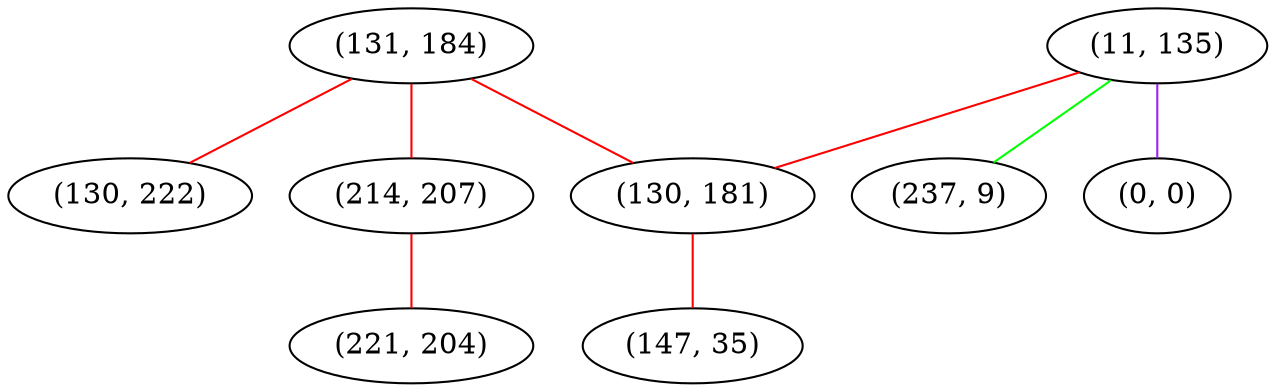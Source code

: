 graph "" {
"(131, 184)";
"(11, 135)";
"(0, 0)";
"(130, 181)";
"(130, 222)";
"(214, 207)";
"(221, 204)";
"(147, 35)";
"(237, 9)";
"(131, 184)" -- "(130, 181)"  [color=red, key=0, weight=1];
"(131, 184)" -- "(130, 222)"  [color=red, key=0, weight=1];
"(131, 184)" -- "(214, 207)"  [color=red, key=0, weight=1];
"(11, 135)" -- "(237, 9)"  [color=green, key=0, weight=2];
"(11, 135)" -- "(130, 181)"  [color=red, key=0, weight=1];
"(11, 135)" -- "(0, 0)"  [color=purple, key=0, weight=4];
"(130, 181)" -- "(147, 35)"  [color=red, key=0, weight=1];
"(214, 207)" -- "(221, 204)"  [color=red, key=0, weight=1];
}
